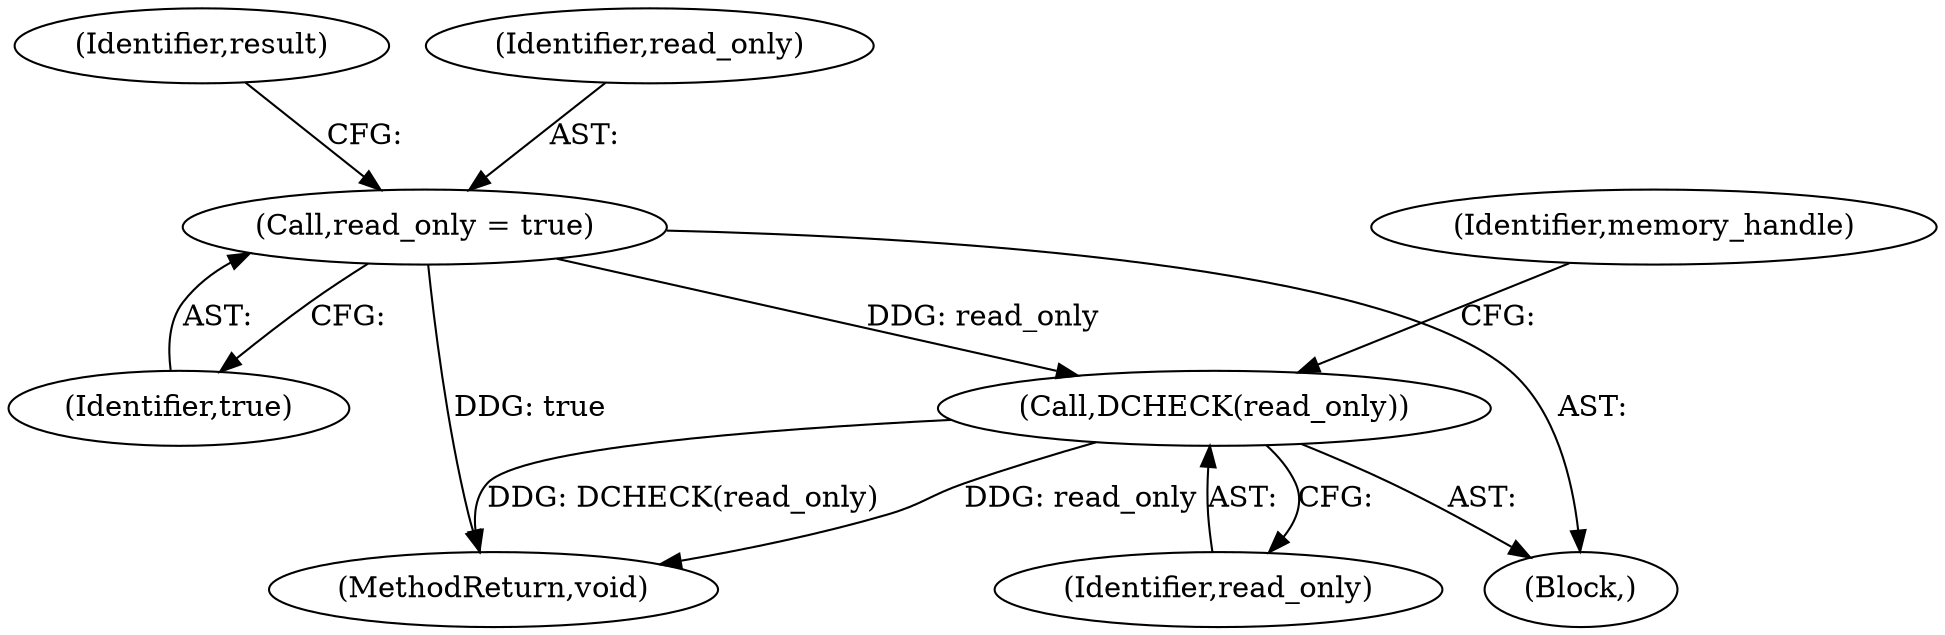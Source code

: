 digraph "0_Chrome_673ce95d481ea9368c4d4d43ac756ba1d6d9e608_12@API" {
"1000142" [label="(Call,read_only = true)"];
"1000158" [label="(Call,DCHECK(read_only))"];
"1000158" [label="(Call,DCHECK(read_only))"];
"1000106" [label="(Block,)"];
"1000142" [label="(Call,read_only = true)"];
"1000144" [label="(Identifier,true)"];
"1000161" [label="(Identifier,memory_handle)"];
"1000164" [label="(MethodReturn,void)"];
"1000159" [label="(Identifier,read_only)"];
"1000146" [label="(Identifier,result)"];
"1000143" [label="(Identifier,read_only)"];
"1000142" -> "1000106"  [label="AST: "];
"1000142" -> "1000144"  [label="CFG: "];
"1000143" -> "1000142"  [label="AST: "];
"1000144" -> "1000142"  [label="AST: "];
"1000146" -> "1000142"  [label="CFG: "];
"1000142" -> "1000164"  [label="DDG: true"];
"1000142" -> "1000158"  [label="DDG: read_only"];
"1000158" -> "1000106"  [label="AST: "];
"1000158" -> "1000159"  [label="CFG: "];
"1000159" -> "1000158"  [label="AST: "];
"1000161" -> "1000158"  [label="CFG: "];
"1000158" -> "1000164"  [label="DDG: read_only"];
"1000158" -> "1000164"  [label="DDG: DCHECK(read_only)"];
}
